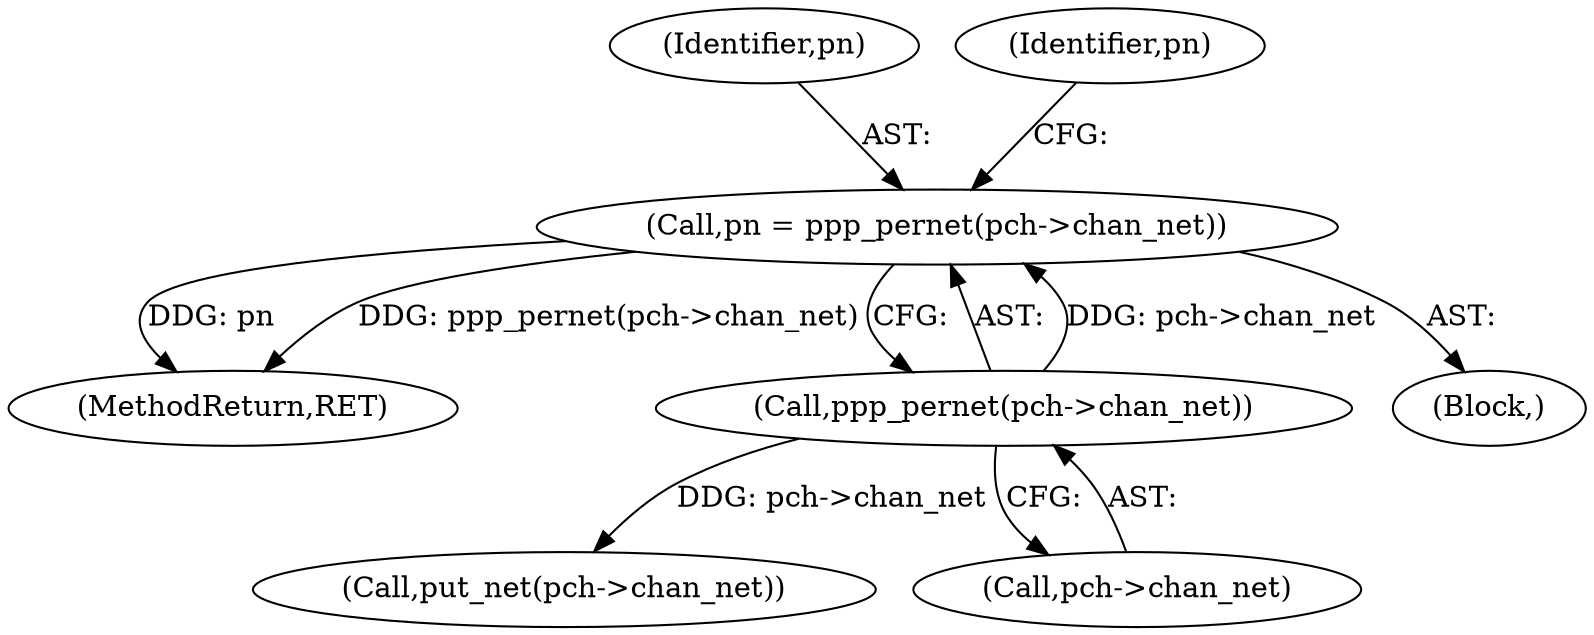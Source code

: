digraph "0_linux_1f461dcdd296eecedaffffc6bae2bfa90bd7eb89_0@pointer" {
"1000148" [label="(Call,pn = ppp_pernet(pch->chan_net))"];
"1000150" [label="(Call,ppp_pernet(pch->chan_net))"];
"1000149" [label="(Identifier,pn)"];
"1000150" [label="(Call,ppp_pernet(pch->chan_net))"];
"1000157" [label="(Identifier,pn)"];
"1000169" [label="(Call,put_net(pch->chan_net))"];
"1000202" [label="(MethodReturn,RET)"];
"1000148" [label="(Call,pn = ppp_pernet(pch->chan_net))"];
"1000104" [label="(Block,)"];
"1000151" [label="(Call,pch->chan_net)"];
"1000148" -> "1000104"  [label="AST: "];
"1000148" -> "1000150"  [label="CFG: "];
"1000149" -> "1000148"  [label="AST: "];
"1000150" -> "1000148"  [label="AST: "];
"1000157" -> "1000148"  [label="CFG: "];
"1000148" -> "1000202"  [label="DDG: pn"];
"1000148" -> "1000202"  [label="DDG: ppp_pernet(pch->chan_net)"];
"1000150" -> "1000148"  [label="DDG: pch->chan_net"];
"1000150" -> "1000151"  [label="CFG: "];
"1000151" -> "1000150"  [label="AST: "];
"1000150" -> "1000169"  [label="DDG: pch->chan_net"];
}
